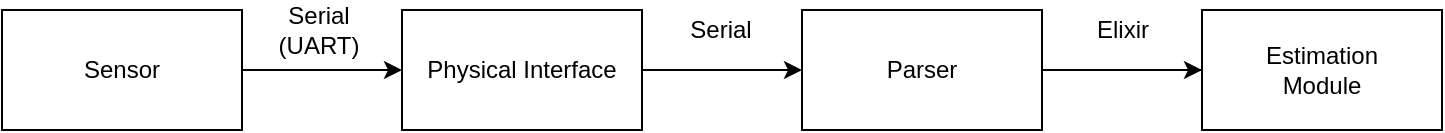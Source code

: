 <mxfile version="12.9.9" type="device"><diagram id="8D4sdUBd7dz_eQOWKF05" name="Page-1"><mxGraphModel dx="1422" dy="844" grid="1" gridSize="10" guides="1" tooltips="1" connect="1" arrows="1" fold="1" page="1" pageScale="1" pageWidth="850" pageHeight="1100" math="0" shadow="0"><root><mxCell id="0"/><mxCell id="1" parent="0"/><mxCell id="VUH4l7W4rQ2F0NQcKhee-10" value="" style="edgeStyle=orthogonalEdgeStyle;rounded=0;orthogonalLoop=1;jettySize=auto;html=1;" parent="1" source="VUH4l7W4rQ2F0NQcKhee-2" target="VUH4l7W4rQ2F0NQcKhee-3" edge="1"><mxGeometry relative="1" as="geometry"/></mxCell><mxCell id="VUH4l7W4rQ2F0NQcKhee-2" value="Sensor" style="rounded=0;whiteSpace=wrap;html=1;" parent="1" vertex="1"><mxGeometry x="40" y="400" width="120" height="60" as="geometry"/></mxCell><mxCell id="VUH4l7W4rQ2F0NQcKhee-11" value="" style="edgeStyle=orthogonalEdgeStyle;rounded=0;orthogonalLoop=1;jettySize=auto;html=1;" parent="1" source="VUH4l7W4rQ2F0NQcKhee-3" target="VUH4l7W4rQ2F0NQcKhee-9" edge="1"><mxGeometry relative="1" as="geometry"/></mxCell><mxCell id="VUH4l7W4rQ2F0NQcKhee-3" value="Physical Interface" style="rounded=0;whiteSpace=wrap;html=1;" parent="1" vertex="1"><mxGeometry x="240" y="400" width="120" height="60" as="geometry"/></mxCell><mxCell id="VUH4l7W4rQ2F0NQcKhee-4" value="Estimation&lt;br&gt;Module" style="rounded=0;whiteSpace=wrap;html=1;" parent="1" vertex="1"><mxGeometry x="640" y="400" width="120" height="60" as="geometry"/></mxCell><mxCell id="VUH4l7W4rQ2F0NQcKhee-7" value="Serial&lt;br&gt;(UART)" style="text;html=1;align=center;verticalAlign=middle;resizable=0;points=[];autosize=1;" parent="1" vertex="1"><mxGeometry x="168" y="395" width="60" height="30" as="geometry"/></mxCell><mxCell id="0Ug52Egkc5QkBHFsaDx--2" value="" style="edgeStyle=orthogonalEdgeStyle;rounded=0;orthogonalLoop=1;jettySize=auto;html=1;" edge="1" parent="1" source="VUH4l7W4rQ2F0NQcKhee-9" target="0Ug52Egkc5QkBHFsaDx--1"><mxGeometry relative="1" as="geometry"/></mxCell><mxCell id="VUH4l7W4rQ2F0NQcKhee-9" value="Parser" style="rounded=0;whiteSpace=wrap;html=1;" parent="1" vertex="1"><mxGeometry x="440" y="400" width="120" height="60" as="geometry"/></mxCell><mxCell id="0Ug52Egkc5QkBHFsaDx--1" value="Estimation&lt;br&gt;Module" style="rounded=0;whiteSpace=wrap;html=1;" vertex="1" parent="1"><mxGeometry x="640" y="400" width="120" height="60" as="geometry"/></mxCell><mxCell id="VUH4l7W4rQ2F0NQcKhee-13" value="Serial" style="text;html=1;align=center;verticalAlign=middle;resizable=0;points=[];autosize=1;" parent="1" vertex="1"><mxGeometry x="374" y="400" width="50" height="20" as="geometry"/></mxCell><mxCell id="VUH4l7W4rQ2F0NQcKhee-14" value="Elixir" style="text;html=1;align=center;verticalAlign=middle;resizable=0;points=[];autosize=1;" parent="1" vertex="1"><mxGeometry x="580" y="400" width="40" height="20" as="geometry"/></mxCell><mxCell id="VUH4l7W4rQ2F0NQcKhee-22" value="" style="endArrow=none;dashed=1;html=1;exitX=1;exitY=0.5;exitDx=0;exitDy=0;entryX=0;entryY=0.5;entryDx=0;entryDy=0;" parent="1" target="VUH4l7W4rQ2F0NQcKhee-4" edge="1"><mxGeometry width="50" height="50" relative="1" as="geometry"><mxPoint x="615" y="430" as="sourcePoint"/><mxPoint x="450" y="410" as="targetPoint"/></mxGeometry></mxCell><mxCell id="VUH4l7W4rQ2F0NQcKhee-24" value="" style="endArrow=none;dashed=1;html=1;exitX=1;exitY=0.5;exitDx=0;exitDy=0;entryX=0;entryY=0.5;entryDx=0;entryDy=0;" parent="1" source="VUH4l7W4rQ2F0NQcKhee-9" edge="1"><mxGeometry width="50" height="50" relative="1" as="geometry"><mxPoint x="560" y="430" as="sourcePoint"/><mxPoint x="585" y="430" as="targetPoint"/></mxGeometry></mxCell></root></mxGraphModel></diagram></mxfile>